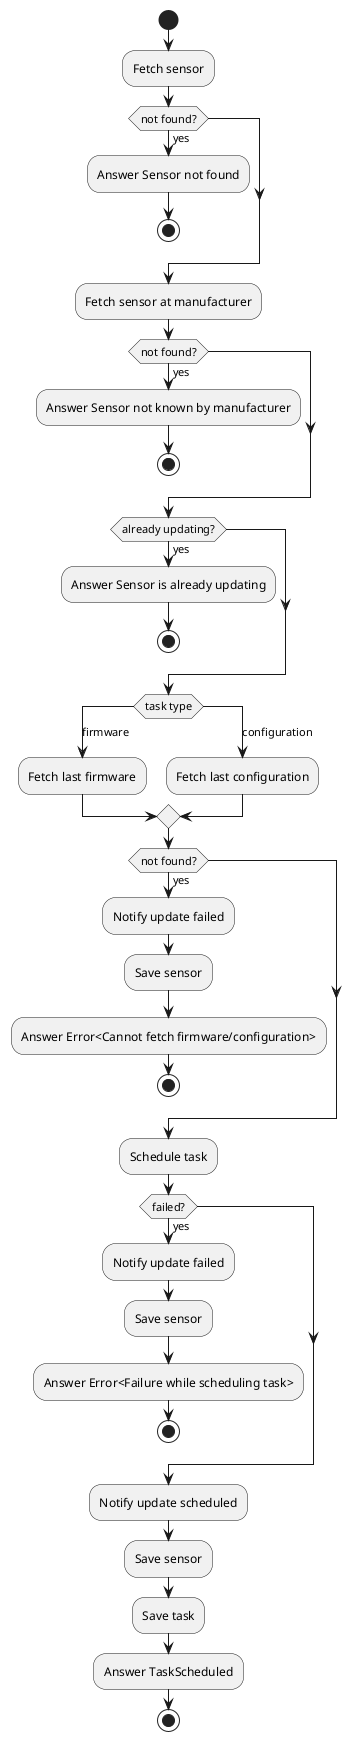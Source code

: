 @startuml
start

:Fetch sensor;

if (not found?) then (yes)
  :Answer Sensor not found;
  stop
endif

:Fetch sensor at manufacturer;

if (not found?) then (yes)
  :Answer Sensor not known by manufacturer;
  stop
endif

if (already updating?) then (yes)
  :Answer Sensor is already updating;
  stop
endif

switch (task type)
    case (firmware)
      :Fetch last firmware;

    case (configuration)
      :Fetch last configuration;

endswitch

if (not found?) then (yes)
  :Notify update failed;
  :Save sensor;
  :Answer Error<Cannot fetch firmware/configuration>;
  stop
endif

:Schedule task;
if (failed?) then (yes)
  :Notify update failed;
  :Save sensor;
  :Answer Error<Failure while scheduling task>;

  stop
endif

:Notify update scheduled;
:Save sensor;
:Save task;

:Answer TaskScheduled;
stop
@enduml